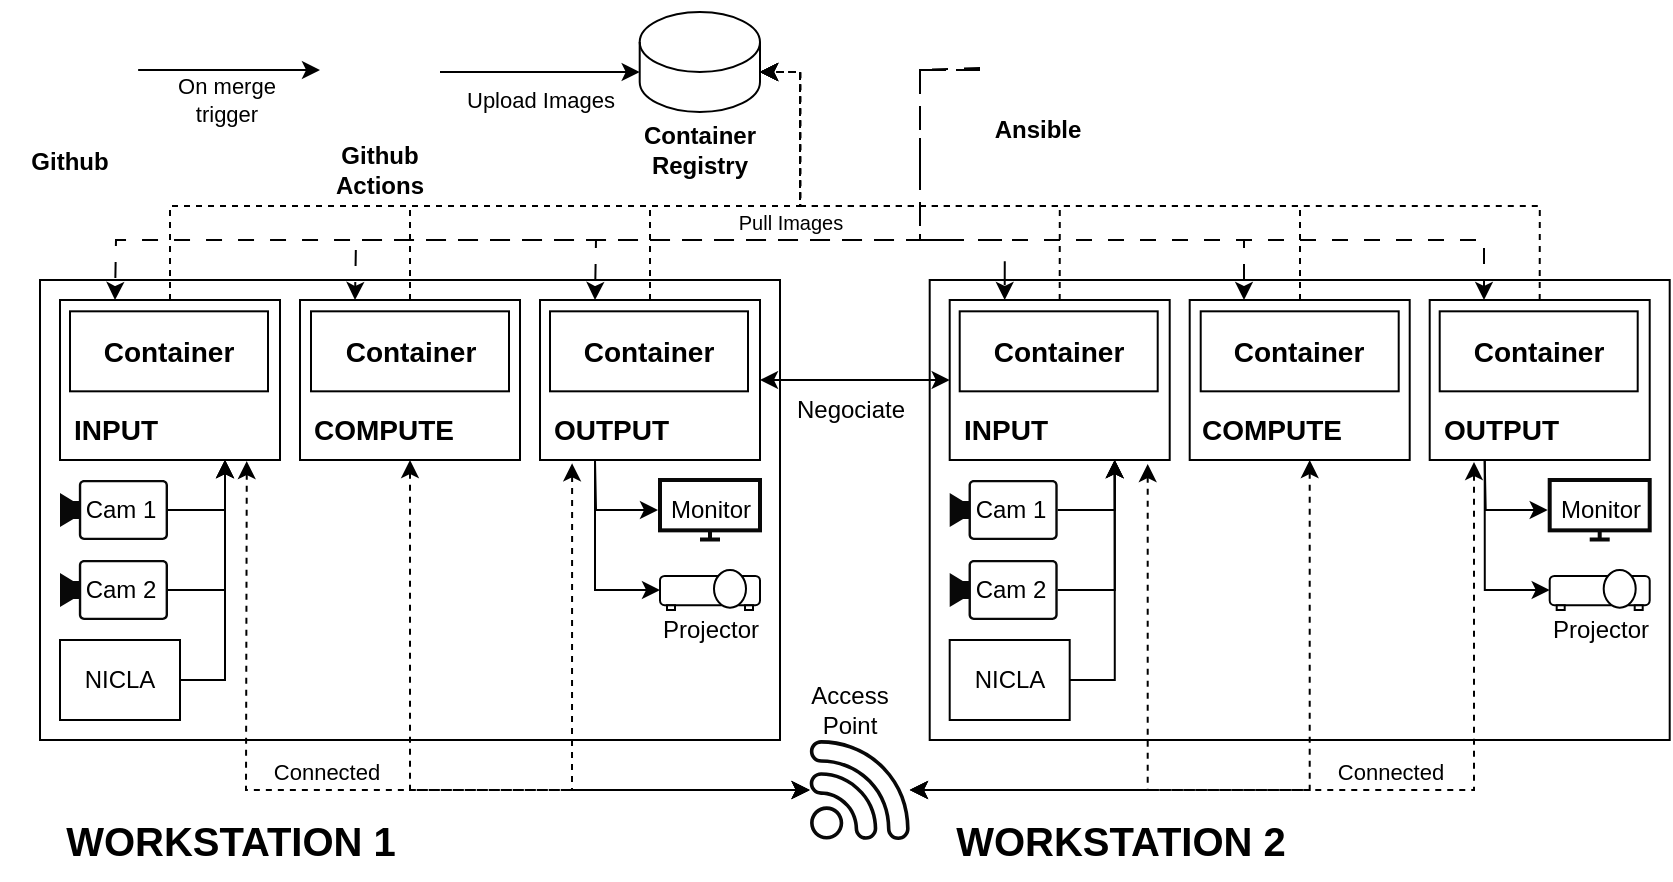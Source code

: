 <mxfile version="24.9.1">
  <diagram name="Page-1" id="fSu1nvBmL-WLOgnBngZi">
    <mxGraphModel dx="1500" dy="1947" grid="1" gridSize="10" guides="1" tooltips="1" connect="1" arrows="1" fold="1" page="1" pageScale="1" pageWidth="850" pageHeight="1100" math="0" shadow="0">
      <root>
        <mxCell id="0" />
        <mxCell id="1" parent="0" />
        <mxCell id="gEsfyHYxPAKIMErTJ0Sl-6" value="" style="rounded=0;whiteSpace=wrap;html=1;align=left;" vertex="1" parent="1">
          <mxGeometry x="120" y="120" width="370" height="230" as="geometry" />
        </mxCell>
        <mxCell id="gEsfyHYxPAKIMErTJ0Sl-7" value="" style="rounded=0;whiteSpace=wrap;html=1;" vertex="1" parent="1">
          <mxGeometry x="130" y="130" width="110" height="80" as="geometry" />
        </mxCell>
        <mxCell id="gEsfyHYxPAKIMErTJ0Sl-8" value="" style="rounded=0;whiteSpace=wrap;html=1;" vertex="1" parent="1">
          <mxGeometry x="250" y="130" width="110" height="80" as="geometry" />
        </mxCell>
        <mxCell id="gEsfyHYxPAKIMErTJ0Sl-188" style="edgeStyle=orthogonalEdgeStyle;rounded=0;orthogonalLoop=1;jettySize=auto;html=1;exitX=0.5;exitY=0;exitDx=0;exitDy=0;entryX=1;entryY=0;entryDx=0;entryDy=30;entryPerimeter=0;dashed=1;" edge="1" parent="1" source="gEsfyHYxPAKIMErTJ0Sl-9" target="gEsfyHYxPAKIMErTJ0Sl-161">
          <mxGeometry relative="1" as="geometry">
            <mxPoint x="520" y="20" as="targetPoint" />
          </mxGeometry>
        </mxCell>
        <mxCell id="gEsfyHYxPAKIMErTJ0Sl-9" value="" style="rounded=0;whiteSpace=wrap;html=1;" vertex="1" parent="1">
          <mxGeometry x="370" y="130" width="110" height="80" as="geometry" />
        </mxCell>
        <mxCell id="gEsfyHYxPAKIMErTJ0Sl-16" value="" style="shape=image;verticalLabelPosition=bottom;labelBackgroundColor=default;verticalAlign=top;aspect=fixed;imageAspect=0;image=https://231webdev.com/wp-content/uploads/2015/05/RaspberryPi-logo.png;" vertex="1" parent="1">
          <mxGeometry x="454" y="182.2" width="20" height="25.59" as="geometry" />
        </mxCell>
        <mxCell id="gEsfyHYxPAKIMErTJ0Sl-17" value="" style="shape=image;verticalLabelPosition=bottom;labelBackgroundColor=default;verticalAlign=top;aspect=fixed;imageAspect=0;image=https://231webdev.com/wp-content/uploads/2015/05/RaspberryPi-logo.png;" vertex="1" parent="1">
          <mxGeometry x="214" y="182.2" width="20" height="25.59" as="geometry" />
        </mxCell>
        <mxCell id="gEsfyHYxPAKIMErTJ0Sl-19" value="" style="shape=image;verticalLabelPosition=bottom;labelBackgroundColor=default;verticalAlign=top;aspect=fixed;imageAspect=0;image=https://www.mouser.com/images/suppliers/logos/google-coral.png;" vertex="1" parent="1">
          <mxGeometry x="332.28" y="189.99" width="22.22" height="10" as="geometry" />
        </mxCell>
        <mxCell id="gEsfyHYxPAKIMErTJ0Sl-25" style="edgeStyle=orthogonalEdgeStyle;rounded=0;orthogonalLoop=1;jettySize=auto;html=1;exitX=1;exitY=0.5;exitDx=0;exitDy=0;exitPerimeter=0;entryX=0.75;entryY=1;entryDx=0;entryDy=0;" edge="1" parent="1" source="gEsfyHYxPAKIMErTJ0Sl-20" target="gEsfyHYxPAKIMErTJ0Sl-7">
          <mxGeometry relative="1" as="geometry" />
        </mxCell>
        <mxCell id="gEsfyHYxPAKIMErTJ0Sl-20" value="" style="points=[[0,0.5,0],[0.19,0.02,0],[0.59,0,0],[0.985,0.02,0],[1,0.5,0],[0.985,0.98,0],[0.59,1,0],[0.19,0.98,0]];verticalLabelPosition=bottom;sketch=0;html=1;verticalAlign=top;aspect=fixed;align=center;pointerEvents=1;shape=mxgraph.cisco19.camera;fillColor=#080808;strokeColor=none;" vertex="1" parent="1">
          <mxGeometry x="130" y="260" width="54" height="30" as="geometry" />
        </mxCell>
        <mxCell id="gEsfyHYxPAKIMErTJ0Sl-26" style="edgeStyle=orthogonalEdgeStyle;rounded=0;orthogonalLoop=1;jettySize=auto;html=1;exitX=1;exitY=0.5;exitDx=0;exitDy=0;exitPerimeter=0;entryX=0.75;entryY=1;entryDx=0;entryDy=0;" edge="1" parent="1" source="gEsfyHYxPAKIMErTJ0Sl-21" target="gEsfyHYxPAKIMErTJ0Sl-7">
          <mxGeometry relative="1" as="geometry" />
        </mxCell>
        <mxCell id="gEsfyHYxPAKIMErTJ0Sl-21" value="" style="points=[[0,0.5,0],[0.19,0.02,0],[0.59,0,0],[0.985,0.02,0],[1,0.5,0],[0.985,0.98,0],[0.59,1,0],[0.19,0.98,0]];verticalLabelPosition=bottom;sketch=0;html=1;verticalAlign=top;aspect=fixed;align=center;pointerEvents=1;shape=mxgraph.cisco19.camera;fillColor=#080808;strokeColor=none;" vertex="1" parent="1">
          <mxGeometry x="130" y="220" width="54" height="30" as="geometry" />
        </mxCell>
        <mxCell id="gEsfyHYxPAKIMErTJ0Sl-23" style="edgeStyle=orthogonalEdgeStyle;rounded=0;orthogonalLoop=1;jettySize=auto;html=1;exitX=1;exitY=0.5;exitDx=0;exitDy=0;entryX=0.75;entryY=1;entryDx=0;entryDy=0;" edge="1" parent="1" source="gEsfyHYxPAKIMErTJ0Sl-22" target="gEsfyHYxPAKIMErTJ0Sl-7">
          <mxGeometry relative="1" as="geometry" />
        </mxCell>
        <mxCell id="gEsfyHYxPAKIMErTJ0Sl-22" value="NICLA" style="rounded=0;whiteSpace=wrap;html=1;" vertex="1" parent="1">
          <mxGeometry x="130" y="300" width="60" height="40" as="geometry" />
        </mxCell>
        <mxCell id="gEsfyHYxPAKIMErTJ0Sl-28" value="" style="html=1;verticalLabelPosition=bottom;align=center;labelBackgroundColor=#ffffff;verticalAlign=top;strokeWidth=2;strokeColor=#080808;shadow=0;dashed=0;shape=mxgraph.ios7.icons.monitor;fillColor=default;" vertex="1" parent="1">
          <mxGeometry x="430" y="220" width="50" height="29.75" as="geometry" />
        </mxCell>
        <mxCell id="gEsfyHYxPAKIMErTJ0Sl-29" value="" style="fontColor=#0066CC;verticalAlign=top;verticalLabelPosition=bottom;labelPosition=center;align=center;html=1;outlineConnect=0;fillColor=default;strokeColor=default;gradientColor=none;gradientDirection=north;strokeWidth=10;shape=mxgraph.networks.video_projector;perimeterSpacing=0;" vertex="1" parent="1">
          <mxGeometry x="430" y="265" width="50" height="20" as="geometry" />
        </mxCell>
        <mxCell id="gEsfyHYxPAKIMErTJ0Sl-34" value="&lt;b&gt;&lt;font style=&quot;font-size: 20px;&quot;&gt;WORKSTATION 1&lt;/font&gt;&lt;/b&gt;" style="text;html=1;align=center;verticalAlign=middle;resizable=0;points=[];autosize=1;strokeColor=none;fillColor=none;" vertex="1" parent="1">
          <mxGeometry x="120" y="380" width="190" height="40" as="geometry" />
        </mxCell>
        <mxCell id="gEsfyHYxPAKIMErTJ0Sl-35" value="Cam 1" style="text;html=1;align=center;verticalAlign=middle;resizable=0;points=[];autosize=1;strokeColor=none;fillColor=none;" vertex="1" parent="1">
          <mxGeometry x="130" y="219.75" width="60" height="30" as="geometry" />
        </mxCell>
        <mxCell id="gEsfyHYxPAKIMErTJ0Sl-36" value="Cam 2" style="text;html=1;align=center;verticalAlign=middle;resizable=0;points=[];autosize=1;strokeColor=none;fillColor=none;" vertex="1" parent="1">
          <mxGeometry x="130" y="260" width="60" height="30" as="geometry" />
        </mxCell>
        <mxCell id="gEsfyHYxPAKIMErTJ0Sl-37" value="Monitor" style="text;html=1;align=center;verticalAlign=middle;resizable=0;points=[];autosize=1;strokeColor=none;fillColor=none;" vertex="1" parent="1">
          <mxGeometry x="425" y="219.75" width="60" height="30" as="geometry" />
        </mxCell>
        <mxCell id="gEsfyHYxPAKIMErTJ0Sl-38" value="Projector" style="text;html=1;align=center;verticalAlign=middle;resizable=0;points=[];autosize=1;strokeColor=none;fillColor=none;" vertex="1" parent="1">
          <mxGeometry x="420" y="280" width="70" height="30" as="geometry" />
        </mxCell>
        <mxCell id="gEsfyHYxPAKIMErTJ0Sl-63" value="Negociate" style="text;html=1;align=center;verticalAlign=middle;resizable=0;points=[];autosize=1;strokeColor=none;fillColor=none;" vertex="1" parent="1">
          <mxGeometry x="485" y="169.99" width="80" height="30" as="geometry" />
        </mxCell>
        <mxCell id="gEsfyHYxPAKIMErTJ0Sl-64" style="edgeStyle=orthogonalEdgeStyle;rounded=0;orthogonalLoop=1;jettySize=auto;html=1;exitX=0.25;exitY=1;exitDx=0;exitDy=0;entryX=0;entryY=0.5;entryDx=0;entryDy=0;entryPerimeter=0;" edge="1" parent="1" source="gEsfyHYxPAKIMErTJ0Sl-9" target="gEsfyHYxPAKIMErTJ0Sl-29">
          <mxGeometry relative="1" as="geometry" />
        </mxCell>
        <mxCell id="gEsfyHYxPAKIMErTJ0Sl-72" value="" style="endArrow=classic;html=1;rounded=0;exitX=0.25;exitY=1;exitDx=0;exitDy=0;" edge="1" parent="1" source="gEsfyHYxPAKIMErTJ0Sl-9">
          <mxGeometry width="50" height="50" relative="1" as="geometry">
            <mxPoint x="290" y="450" as="sourcePoint" />
            <mxPoint x="429" y="235" as="targetPoint" />
            <Array as="points">
              <mxPoint x="398" y="235" />
            </Array>
          </mxGeometry>
        </mxCell>
        <mxCell id="gEsfyHYxPAKIMErTJ0Sl-101" value="" style="sketch=0;pointerEvents=1;shadow=0;dashed=0;html=1;strokeColor=none;fillColor=#080808;aspect=fixed;labelPosition=center;verticalLabelPosition=bottom;verticalAlign=top;align=center;outlineConnect=0;shape=mxgraph.vvd.wi_fi;" vertex="1" parent="1">
          <mxGeometry x="504.85" y="350" width="50" height="50" as="geometry" />
        </mxCell>
        <mxCell id="gEsfyHYxPAKIMErTJ0Sl-102" value="" style="endArrow=classic;dashed=1;html=1;strokeWidth=1;rounded=0;endFill=1;startArrow=classic;startFill=1;exitX=0.849;exitY=1.007;exitDx=0;exitDy=0;exitPerimeter=0;" edge="1" parent="1" source="gEsfyHYxPAKIMErTJ0Sl-7" target="gEsfyHYxPAKIMErTJ0Sl-101">
          <mxGeometry width="50" height="50" relative="1" as="geometry">
            <mxPoint x="320" y="520" as="sourcePoint" />
            <mxPoint x="450" y="490" as="targetPoint" />
            <Array as="points">
              <mxPoint x="223" y="375" />
            </Array>
          </mxGeometry>
        </mxCell>
        <mxCell id="gEsfyHYxPAKIMErTJ0Sl-118" value="Connected" style="edgeLabel;html=1;align=center;verticalAlign=middle;resizable=0;points=[];" vertex="1" connectable="0" parent="gEsfyHYxPAKIMErTJ0Sl-102">
          <mxGeometry x="0.102" y="2" relative="1" as="geometry">
            <mxPoint x="-42" y="-7" as="offset" />
          </mxGeometry>
        </mxCell>
        <mxCell id="gEsfyHYxPAKIMErTJ0Sl-103" value="" style="endArrow=classic;dashed=1;html=1;strokeWidth=1;rounded=0;endFill=1;startArrow=classic;startFill=1;exitX=0.5;exitY=1;exitDx=0;exitDy=0;" edge="1" parent="1" source="gEsfyHYxPAKIMErTJ0Sl-8" target="gEsfyHYxPAKIMErTJ0Sl-101">
          <mxGeometry width="50" height="50" relative="1" as="geometry">
            <mxPoint x="233" y="221" as="sourcePoint" />
            <mxPoint x="450" y="450" as="targetPoint" />
            <Array as="points">
              <mxPoint x="305" y="375" />
            </Array>
          </mxGeometry>
        </mxCell>
        <mxCell id="gEsfyHYxPAKIMErTJ0Sl-104" value="" style="endArrow=classic;dashed=1;html=1;strokeWidth=1;rounded=0;endFill=1;startArrow=classic;startFill=1;exitX=0.146;exitY=1.021;exitDx=0;exitDy=0;exitPerimeter=0;" edge="1" parent="1" source="gEsfyHYxPAKIMErTJ0Sl-9" target="gEsfyHYxPAKIMErTJ0Sl-101">
          <mxGeometry width="50" height="50" relative="1" as="geometry">
            <mxPoint x="305" y="235" as="sourcePoint" />
            <mxPoint x="500" y="450" as="targetPoint" />
            <Array as="points">
              <mxPoint x="386" y="375" />
            </Array>
          </mxGeometry>
        </mxCell>
        <mxCell id="gEsfyHYxPAKIMErTJ0Sl-114" value="Access Point" style="text;html=1;align=center;verticalAlign=middle;whiteSpace=wrap;rounded=0;" vertex="1" parent="1">
          <mxGeometry x="494.85" y="320" width="60" height="30" as="geometry" />
        </mxCell>
        <mxCell id="gEsfyHYxPAKIMErTJ0Sl-115" value="&lt;b&gt;&lt;font style=&quot;font-size: 14px;&quot;&gt;INPUT&lt;/font&gt;&lt;/b&gt;" style="text;html=1;align=left;verticalAlign=middle;whiteSpace=wrap;rounded=0;" vertex="1" parent="1">
          <mxGeometry x="135" y="179.99" width="70" height="30" as="geometry" />
        </mxCell>
        <mxCell id="gEsfyHYxPAKIMErTJ0Sl-116" value="&lt;b&gt;&lt;font style=&quot;font-size: 14px;&quot;&gt;COMPUTE&lt;/font&gt;&lt;/b&gt;" style="text;html=1;align=left;verticalAlign=middle;whiteSpace=wrap;rounded=0;" vertex="1" parent="1">
          <mxGeometry x="254.5" y="180" width="75.5" height="30" as="geometry" />
        </mxCell>
        <mxCell id="gEsfyHYxPAKIMErTJ0Sl-117" value="&lt;b&gt;&lt;font style=&quot;font-size: 14px;&quot;&gt;OUTPUT&lt;/font&gt;&lt;/b&gt;" style="text;html=1;align=left;verticalAlign=middle;whiteSpace=wrap;rounded=0;" vertex="1" parent="1">
          <mxGeometry x="375" y="179.99" width="80" height="30" as="geometry" />
        </mxCell>
        <mxCell id="gEsfyHYxPAKIMErTJ0Sl-120" value="&lt;b&gt;&lt;font style=&quot;font-size: 14px;&quot;&gt;Container&lt;/font&gt;&lt;/b&gt;" style="rounded=0;whiteSpace=wrap;html=1;" vertex="1" parent="1">
          <mxGeometry x="135" y="135.66" width="99" height="40" as="geometry" />
        </mxCell>
        <mxCell id="gEsfyHYxPAKIMErTJ0Sl-122" value="&lt;b&gt;&lt;font style=&quot;font-size: 14px;&quot;&gt;Container&lt;/font&gt;&lt;/b&gt;" style="rounded=0;whiteSpace=wrap;html=1;" vertex="1" parent="1">
          <mxGeometry x="255.5" y="135.66" width="99" height="40" as="geometry" />
        </mxCell>
        <mxCell id="gEsfyHYxPAKIMErTJ0Sl-123" value="&lt;b&gt;&lt;font style=&quot;font-size: 14px;&quot;&gt;Container&lt;/font&gt;&lt;/b&gt;" style="rounded=0;whiteSpace=wrap;html=1;" vertex="1" parent="1">
          <mxGeometry x="375" y="135.66" width="99" height="40" as="geometry" />
        </mxCell>
        <mxCell id="gEsfyHYxPAKIMErTJ0Sl-124" value="" style="rounded=0;whiteSpace=wrap;html=1;align=left;" vertex="1" parent="1">
          <mxGeometry x="564.85" y="120" width="370" height="230" as="geometry" />
        </mxCell>
        <mxCell id="gEsfyHYxPAKIMErTJ0Sl-125" value="" style="rounded=0;whiteSpace=wrap;html=1;" vertex="1" parent="1">
          <mxGeometry x="574.85" y="130" width="110" height="80" as="geometry" />
        </mxCell>
        <mxCell id="gEsfyHYxPAKIMErTJ0Sl-126" value="" style="rounded=0;whiteSpace=wrap;html=1;" vertex="1" parent="1">
          <mxGeometry x="694.85" y="130" width="110" height="80" as="geometry" />
        </mxCell>
        <mxCell id="gEsfyHYxPAKIMErTJ0Sl-127" value="" style="rounded=0;whiteSpace=wrap;html=1;" vertex="1" parent="1">
          <mxGeometry x="814.85" y="130" width="110" height="80" as="geometry" />
        </mxCell>
        <mxCell id="gEsfyHYxPAKIMErTJ0Sl-128" value="" style="shape=image;verticalLabelPosition=bottom;labelBackgroundColor=default;verticalAlign=top;aspect=fixed;imageAspect=0;image=https://231webdev.com/wp-content/uploads/2015/05/RaspberryPi-logo.png;" vertex="1" parent="1">
          <mxGeometry x="898.85" y="182.2" width="20" height="25.59" as="geometry" />
        </mxCell>
        <mxCell id="gEsfyHYxPAKIMErTJ0Sl-129" value="" style="shape=image;verticalLabelPosition=bottom;labelBackgroundColor=default;verticalAlign=top;aspect=fixed;imageAspect=0;image=https://231webdev.com/wp-content/uploads/2015/05/RaspberryPi-logo.png;" vertex="1" parent="1">
          <mxGeometry x="658.85" y="182.2" width="20" height="25.59" as="geometry" />
        </mxCell>
        <mxCell id="gEsfyHYxPAKIMErTJ0Sl-130" value="" style="shape=image;verticalLabelPosition=bottom;labelBackgroundColor=default;verticalAlign=top;aspect=fixed;imageAspect=0;image=https://www.mouser.com/images/suppliers/logos/google-coral.png;" vertex="1" parent="1">
          <mxGeometry x="777.13" y="189.99" width="22.22" height="10" as="geometry" />
        </mxCell>
        <mxCell id="gEsfyHYxPAKIMErTJ0Sl-131" style="edgeStyle=orthogonalEdgeStyle;rounded=0;orthogonalLoop=1;jettySize=auto;html=1;exitX=1;exitY=0.5;exitDx=0;exitDy=0;exitPerimeter=0;entryX=0.75;entryY=1;entryDx=0;entryDy=0;" edge="1" parent="1" source="gEsfyHYxPAKIMErTJ0Sl-132" target="gEsfyHYxPAKIMErTJ0Sl-125">
          <mxGeometry relative="1" as="geometry" />
        </mxCell>
        <mxCell id="gEsfyHYxPAKIMErTJ0Sl-132" value="" style="points=[[0,0.5,0],[0.19,0.02,0],[0.59,0,0],[0.985,0.02,0],[1,0.5,0],[0.985,0.98,0],[0.59,1,0],[0.19,0.98,0]];verticalLabelPosition=bottom;sketch=0;html=1;verticalAlign=top;aspect=fixed;align=center;pointerEvents=1;shape=mxgraph.cisco19.camera;fillColor=#080808;strokeColor=none;" vertex="1" parent="1">
          <mxGeometry x="574.85" y="260" width="54" height="30" as="geometry" />
        </mxCell>
        <mxCell id="gEsfyHYxPAKIMErTJ0Sl-133" style="edgeStyle=orthogonalEdgeStyle;rounded=0;orthogonalLoop=1;jettySize=auto;html=1;exitX=1;exitY=0.5;exitDx=0;exitDy=0;exitPerimeter=0;entryX=0.75;entryY=1;entryDx=0;entryDy=0;" edge="1" parent="1" source="gEsfyHYxPAKIMErTJ0Sl-134" target="gEsfyHYxPAKIMErTJ0Sl-125">
          <mxGeometry relative="1" as="geometry" />
        </mxCell>
        <mxCell id="gEsfyHYxPAKIMErTJ0Sl-134" value="" style="points=[[0,0.5,0],[0.19,0.02,0],[0.59,0,0],[0.985,0.02,0],[1,0.5,0],[0.985,0.98,0],[0.59,1,0],[0.19,0.98,0]];verticalLabelPosition=bottom;sketch=0;html=1;verticalAlign=top;aspect=fixed;align=center;pointerEvents=1;shape=mxgraph.cisco19.camera;fillColor=#080808;strokeColor=none;" vertex="1" parent="1">
          <mxGeometry x="574.85" y="220" width="54" height="30" as="geometry" />
        </mxCell>
        <mxCell id="gEsfyHYxPAKIMErTJ0Sl-135" style="edgeStyle=orthogonalEdgeStyle;rounded=0;orthogonalLoop=1;jettySize=auto;html=1;exitX=1;exitY=0.5;exitDx=0;exitDy=0;entryX=0.75;entryY=1;entryDx=0;entryDy=0;" edge="1" parent="1" source="gEsfyHYxPAKIMErTJ0Sl-136" target="gEsfyHYxPAKIMErTJ0Sl-125">
          <mxGeometry relative="1" as="geometry" />
        </mxCell>
        <mxCell id="gEsfyHYxPAKIMErTJ0Sl-136" value="NICLA" style="rounded=0;whiteSpace=wrap;html=1;" vertex="1" parent="1">
          <mxGeometry x="574.85" y="300" width="60" height="40" as="geometry" />
        </mxCell>
        <mxCell id="gEsfyHYxPAKIMErTJ0Sl-137" value="" style="html=1;verticalLabelPosition=bottom;align=center;labelBackgroundColor=#ffffff;verticalAlign=top;strokeWidth=2;strokeColor=#080808;shadow=0;dashed=0;shape=mxgraph.ios7.icons.monitor;fillColor=default;" vertex="1" parent="1">
          <mxGeometry x="874.85" y="220" width="50" height="29.75" as="geometry" />
        </mxCell>
        <mxCell id="gEsfyHYxPAKIMErTJ0Sl-138" value="" style="fontColor=#0066CC;verticalAlign=top;verticalLabelPosition=bottom;labelPosition=center;align=center;html=1;outlineConnect=0;fillColor=default;strokeColor=default;gradientColor=none;gradientDirection=north;strokeWidth=10;shape=mxgraph.networks.video_projector;perimeterSpacing=0;" vertex="1" parent="1">
          <mxGeometry x="874.85" y="265" width="50" height="20" as="geometry" />
        </mxCell>
        <mxCell id="gEsfyHYxPAKIMErTJ0Sl-139" value="&lt;b&gt;&lt;font style=&quot;font-size: 20px;&quot;&gt;WORKSTATION 2&lt;/font&gt;&lt;/b&gt;" style="text;html=1;align=center;verticalAlign=middle;resizable=0;points=[];autosize=1;strokeColor=none;fillColor=none;" vertex="1" parent="1">
          <mxGeometry x="564.85" y="380" width="190" height="40" as="geometry" />
        </mxCell>
        <mxCell id="gEsfyHYxPAKIMErTJ0Sl-140" value="Cam 1" style="text;html=1;align=center;verticalAlign=middle;resizable=0;points=[];autosize=1;strokeColor=none;fillColor=none;" vertex="1" parent="1">
          <mxGeometry x="574.85" y="219.75" width="60" height="30" as="geometry" />
        </mxCell>
        <mxCell id="gEsfyHYxPAKIMErTJ0Sl-141" value="Cam 2" style="text;html=1;align=center;verticalAlign=middle;resizable=0;points=[];autosize=1;strokeColor=none;fillColor=none;" vertex="1" parent="1">
          <mxGeometry x="574.85" y="260" width="60" height="30" as="geometry" />
        </mxCell>
        <mxCell id="gEsfyHYxPAKIMErTJ0Sl-142" value="Monitor" style="text;html=1;align=center;verticalAlign=middle;resizable=0;points=[];autosize=1;strokeColor=none;fillColor=none;" vertex="1" parent="1">
          <mxGeometry x="869.85" y="219.75" width="60" height="30" as="geometry" />
        </mxCell>
        <mxCell id="gEsfyHYxPAKIMErTJ0Sl-143" value="Projector" style="text;html=1;align=center;verticalAlign=middle;resizable=0;points=[];autosize=1;strokeColor=none;fillColor=none;" vertex="1" parent="1">
          <mxGeometry x="864.85" y="280" width="70" height="30" as="geometry" />
        </mxCell>
        <mxCell id="gEsfyHYxPAKIMErTJ0Sl-144" style="edgeStyle=orthogonalEdgeStyle;rounded=0;orthogonalLoop=1;jettySize=auto;html=1;exitX=0.25;exitY=1;exitDx=0;exitDy=0;entryX=0;entryY=0.5;entryDx=0;entryDy=0;entryPerimeter=0;" edge="1" parent="1" source="gEsfyHYxPAKIMErTJ0Sl-127" target="gEsfyHYxPAKIMErTJ0Sl-138">
          <mxGeometry relative="1" as="geometry" />
        </mxCell>
        <mxCell id="gEsfyHYxPAKIMErTJ0Sl-145" value="" style="endArrow=classic;html=1;rounded=0;exitX=0.25;exitY=1;exitDx=0;exitDy=0;" edge="1" parent="1" source="gEsfyHYxPAKIMErTJ0Sl-127">
          <mxGeometry width="50" height="50" relative="1" as="geometry">
            <mxPoint x="734.85" y="450" as="sourcePoint" />
            <mxPoint x="873.85" y="235" as="targetPoint" />
            <Array as="points">
              <mxPoint x="842.85" y="235" />
            </Array>
          </mxGeometry>
        </mxCell>
        <mxCell id="gEsfyHYxPAKIMErTJ0Sl-150" value="&lt;b&gt;&lt;font style=&quot;font-size: 14px;&quot;&gt;INPUT&lt;/font&gt;&lt;/b&gt;" style="text;html=1;align=left;verticalAlign=middle;whiteSpace=wrap;rounded=0;" vertex="1" parent="1">
          <mxGeometry x="579.85" y="179.99" width="70" height="30" as="geometry" />
        </mxCell>
        <mxCell id="gEsfyHYxPAKIMErTJ0Sl-151" value="&lt;b&gt;&lt;font style=&quot;font-size: 14px;&quot;&gt;COMPUTE&lt;/font&gt;&lt;/b&gt;" style="text;html=1;align=left;verticalAlign=middle;whiteSpace=wrap;rounded=0;" vertex="1" parent="1">
          <mxGeometry x="699.35" y="180" width="75.5" height="30" as="geometry" />
        </mxCell>
        <mxCell id="gEsfyHYxPAKIMErTJ0Sl-152" value="&lt;b&gt;&lt;font style=&quot;font-size: 14px;&quot;&gt;OUTPUT&lt;/font&gt;&lt;/b&gt;" style="text;html=1;align=left;verticalAlign=middle;whiteSpace=wrap;rounded=0;" vertex="1" parent="1">
          <mxGeometry x="819.85" y="179.99" width="80" height="30" as="geometry" />
        </mxCell>
        <mxCell id="gEsfyHYxPAKIMErTJ0Sl-153" value="&lt;b&gt;&lt;font style=&quot;font-size: 14px;&quot;&gt;Container&lt;/font&gt;&lt;/b&gt;" style="rounded=0;whiteSpace=wrap;html=1;" vertex="1" parent="1">
          <mxGeometry x="579.85" y="135.66" width="99" height="40" as="geometry" />
        </mxCell>
        <mxCell id="gEsfyHYxPAKIMErTJ0Sl-154" value="&lt;b&gt;&lt;font style=&quot;font-size: 14px;&quot;&gt;Container&lt;/font&gt;&lt;/b&gt;" style="rounded=0;whiteSpace=wrap;html=1;" vertex="1" parent="1">
          <mxGeometry x="700.35" y="135.66" width="99" height="40" as="geometry" />
        </mxCell>
        <mxCell id="gEsfyHYxPAKIMErTJ0Sl-155" value="&lt;b&gt;&lt;font style=&quot;font-size: 14px;&quot;&gt;Container&lt;/font&gt;&lt;/b&gt;" style="rounded=0;whiteSpace=wrap;html=1;" vertex="1" parent="1">
          <mxGeometry x="819.85" y="135.66" width="99" height="40" as="geometry" />
        </mxCell>
        <mxCell id="gEsfyHYxPAKIMErTJ0Sl-156" value="" style="endArrow=classic;startArrow=classic;html=1;rounded=0;exitX=1;exitY=0.5;exitDx=0;exitDy=0;entryX=0;entryY=0.5;entryDx=0;entryDy=0;" edge="1" parent="1" source="gEsfyHYxPAKIMErTJ0Sl-9" target="gEsfyHYxPAKIMErTJ0Sl-125">
          <mxGeometry width="50" height="50" relative="1" as="geometry">
            <mxPoint x="470" y="100" as="sourcePoint" />
            <mxPoint x="520" y="50" as="targetPoint" />
          </mxGeometry>
        </mxCell>
        <mxCell id="gEsfyHYxPAKIMErTJ0Sl-157" value="" style="endArrow=classic;dashed=1;html=1;strokeWidth=1;rounded=0;endFill=1;startArrow=classic;startFill=1;exitX=0.146;exitY=1.021;exitDx=0;exitDy=0;exitPerimeter=0;" edge="1" parent="1">
          <mxGeometry width="50" height="50" relative="1" as="geometry">
            <mxPoint x="673.85" y="212" as="sourcePoint" />
            <mxPoint x="554.85" y="375" as="targetPoint" />
            <Array as="points">
              <mxPoint x="673.85" y="375" />
            </Array>
          </mxGeometry>
        </mxCell>
        <mxCell id="gEsfyHYxPAKIMErTJ0Sl-158" value="" style="endArrow=classic;dashed=1;html=1;strokeWidth=1;rounded=0;endFill=1;startArrow=classic;startFill=1;exitX=0.5;exitY=1;exitDx=0;exitDy=0;" edge="1" parent="1">
          <mxGeometry width="50" height="50" relative="1" as="geometry">
            <mxPoint x="754.85" y="210" as="sourcePoint" />
            <mxPoint x="554.85" y="375" as="targetPoint" />
            <Array as="points">
              <mxPoint x="754.85" y="375" />
            </Array>
          </mxGeometry>
        </mxCell>
        <mxCell id="gEsfyHYxPAKIMErTJ0Sl-159" value="" style="endArrow=classic;dashed=1;html=1;strokeWidth=1;rounded=0;endFill=1;startArrow=classic;startFill=1;exitX=0.849;exitY=1.007;exitDx=0;exitDy=0;exitPerimeter=0;" edge="1" parent="1">
          <mxGeometry width="50" height="50" relative="1" as="geometry">
            <mxPoint x="837" y="211" as="sourcePoint" />
            <mxPoint x="555" y="375" as="targetPoint" />
            <Array as="points">
              <mxPoint x="837" y="375" />
            </Array>
          </mxGeometry>
        </mxCell>
        <mxCell id="gEsfyHYxPAKIMErTJ0Sl-160" value="Connected" style="edgeLabel;html=1;align=center;verticalAlign=middle;resizable=0;points=[];" vertex="1" connectable="0" parent="gEsfyHYxPAKIMErTJ0Sl-159">
          <mxGeometry x="0.102" y="2" relative="1" as="geometry">
            <mxPoint x="39" y="-11" as="offset" />
          </mxGeometry>
        </mxCell>
        <mxCell id="gEsfyHYxPAKIMErTJ0Sl-161" value="" style="shape=cylinder3;whiteSpace=wrap;html=1;boundedLbl=1;backgroundOutline=1;size=15;" vertex="1" parent="1">
          <mxGeometry x="419.85" y="-14" width="60.15" height="50" as="geometry" />
        </mxCell>
        <mxCell id="gEsfyHYxPAKIMErTJ0Sl-164" value="" style="shape=image;verticalLabelPosition=bottom;labelBackgroundColor=default;verticalAlign=top;aspect=fixed;imageAspect=0;image=https://vectorseek.com/wp-content/uploads/2023/09/GitHub-Actions-Logo-Vector.svg-.png;imageBorder=none;" vertex="1" parent="1">
          <mxGeometry x="260" y="-14" width="60" height="60" as="geometry" />
        </mxCell>
        <mxCell id="gEsfyHYxPAKIMErTJ0Sl-193" style="edgeStyle=orthogonalEdgeStyle;rounded=0;orthogonalLoop=1;jettySize=auto;html=1;entryX=0.25;entryY=0;entryDx=0;entryDy=0;dashed=1;dashPattern=12 12;" edge="1" parent="1" target="gEsfyHYxPAKIMErTJ0Sl-125">
          <mxGeometry relative="1" as="geometry">
            <mxPoint x="590" y="15" as="sourcePoint" />
            <Array as="points">
              <mxPoint x="560" y="15" />
              <mxPoint x="560" y="100" />
              <mxPoint x="602" y="100" />
            </Array>
          </mxGeometry>
        </mxCell>
        <mxCell id="gEsfyHYxPAKIMErTJ0Sl-172" value="" style="shape=image;verticalLabelPosition=bottom;labelBackgroundColor=default;verticalAlign=top;aspect=fixed;imageAspect=0;image=https://software-devops.com/wp-content/uploads/2021/04/ansible-logo-830x237.png;clipPath=inset(0% 53% 0% 18.67%);" vertex="1" parent="1">
          <mxGeometry x="579.85" y="-19" width="69.17" height="70" as="geometry" />
        </mxCell>
        <mxCell id="gEsfyHYxPAKIMErTJ0Sl-180" style="edgeStyle=orthogonalEdgeStyle;rounded=0;orthogonalLoop=1;jettySize=auto;html=1;exitX=1;exitY=0.5;exitDx=0;exitDy=0;" edge="1" parent="1" source="gEsfyHYxPAKIMErTJ0Sl-174">
          <mxGeometry relative="1" as="geometry">
            <mxPoint x="260" y="15" as="targetPoint" />
          </mxGeometry>
        </mxCell>
        <mxCell id="gEsfyHYxPAKIMErTJ0Sl-181" value="On merge&lt;div&gt;trigger&lt;/div&gt;" style="edgeLabel;html=1;align=center;verticalAlign=middle;resizable=0;points=[];" vertex="1" connectable="0" parent="gEsfyHYxPAKIMErTJ0Sl-180">
          <mxGeometry x="-0.122" relative="1" as="geometry">
            <mxPoint x="4" y="15" as="offset" />
          </mxGeometry>
        </mxCell>
        <mxCell id="gEsfyHYxPAKIMErTJ0Sl-174" value="" style="shape=image;verticalLabelPosition=bottom;labelBackgroundColor=default;verticalAlign=top;aspect=fixed;imageAspect=0;image=https://pngimg.com/uploads/github/github_PNG80.png;shadow=0;imageBorder=none;imageBackground=none;" vertex="1" parent="1">
          <mxGeometry x="100" y="-20" width="69.07" height="70" as="geometry" />
        </mxCell>
        <mxCell id="gEsfyHYxPAKIMErTJ0Sl-176" value="&lt;b&gt;Github&lt;/b&gt;" style="text;html=1;align=center;verticalAlign=middle;whiteSpace=wrap;rounded=0;" vertex="1" parent="1">
          <mxGeometry x="100" y="46" width="70" height="30" as="geometry" />
        </mxCell>
        <mxCell id="gEsfyHYxPAKIMErTJ0Sl-177" value="&lt;b&gt;Ansible&lt;/b&gt;" style="text;html=1;align=center;verticalAlign=middle;whiteSpace=wrap;rounded=0;" vertex="1" parent="1">
          <mxGeometry x="589" y="30" width="60" height="30" as="geometry" />
        </mxCell>
        <mxCell id="gEsfyHYxPAKIMErTJ0Sl-178" value="&lt;b&gt;Container&lt;/b&gt;&lt;div&gt;&lt;b&gt;Registry&lt;/b&gt;&lt;/div&gt;" style="text;html=1;align=center;verticalAlign=middle;whiteSpace=wrap;rounded=0;" vertex="1" parent="1">
          <mxGeometry x="420" y="40" width="60" height="30" as="geometry" />
        </mxCell>
        <mxCell id="gEsfyHYxPAKIMErTJ0Sl-179" value="&lt;b&gt;Github&lt;/b&gt;&lt;div&gt;&lt;b&gt;Actions&lt;/b&gt;&lt;/div&gt;" style="text;html=1;align=center;verticalAlign=middle;whiteSpace=wrap;rounded=0;" vertex="1" parent="1">
          <mxGeometry x="260" y="50" width="60" height="30" as="geometry" />
        </mxCell>
        <mxCell id="gEsfyHYxPAKIMErTJ0Sl-182" style="edgeStyle=orthogonalEdgeStyle;rounded=0;orthogonalLoop=1;jettySize=auto;html=1;exitX=1;exitY=0.5;exitDx=0;exitDy=0;entryX=0;entryY=0;entryDx=0;entryDy=30;entryPerimeter=0;" edge="1" parent="1" source="gEsfyHYxPAKIMErTJ0Sl-164" target="gEsfyHYxPAKIMErTJ0Sl-161">
          <mxGeometry relative="1" as="geometry" />
        </mxCell>
        <mxCell id="gEsfyHYxPAKIMErTJ0Sl-183" value="Upload Images" style="edgeLabel;html=1;align=center;verticalAlign=middle;resizable=0;points=[];" vertex="1" connectable="0" parent="gEsfyHYxPAKIMErTJ0Sl-182">
          <mxGeometry x="0.101" y="1" relative="1" as="geometry">
            <mxPoint x="-5" y="15" as="offset" />
          </mxGeometry>
        </mxCell>
        <mxCell id="gEsfyHYxPAKIMErTJ0Sl-184" style="edgeStyle=orthogonalEdgeStyle;rounded=0;orthogonalLoop=1;jettySize=auto;html=1;exitX=0.5;exitY=0;exitDx=0;exitDy=0;entryX=1;entryY=0;entryDx=0;entryDy=30;entryPerimeter=0;dashed=1;" edge="1" parent="1" source="gEsfyHYxPAKIMErTJ0Sl-7" target="gEsfyHYxPAKIMErTJ0Sl-161">
          <mxGeometry relative="1" as="geometry" />
        </mxCell>
        <mxCell id="gEsfyHYxPAKIMErTJ0Sl-187" style="edgeStyle=orthogonalEdgeStyle;rounded=0;orthogonalLoop=1;jettySize=auto;html=1;exitX=0.5;exitY=0;exitDx=0;exitDy=0;entryX=1;entryY=0;entryDx=0;entryDy=30;entryPerimeter=0;dashed=1;" edge="1" parent="1" source="gEsfyHYxPAKIMErTJ0Sl-8" target="gEsfyHYxPAKIMErTJ0Sl-161">
          <mxGeometry relative="1" as="geometry" />
        </mxCell>
        <mxCell id="gEsfyHYxPAKIMErTJ0Sl-189" style="edgeStyle=orthogonalEdgeStyle;rounded=0;orthogonalLoop=1;jettySize=auto;html=1;exitX=0.5;exitY=0;exitDx=0;exitDy=0;entryX=1;entryY=0;entryDx=0;entryDy=30;entryPerimeter=0;dashed=1;" edge="1" parent="1" source="gEsfyHYxPAKIMErTJ0Sl-125" target="gEsfyHYxPAKIMErTJ0Sl-161">
          <mxGeometry relative="1" as="geometry">
            <Array as="points">
              <mxPoint x="630" y="83" />
              <mxPoint x="500" y="83" />
              <mxPoint x="500" y="16" />
            </Array>
          </mxGeometry>
        </mxCell>
        <mxCell id="gEsfyHYxPAKIMErTJ0Sl-190" style="edgeStyle=orthogonalEdgeStyle;rounded=0;orthogonalLoop=1;jettySize=auto;html=1;entryX=1;entryY=0;entryDx=0;entryDy=30;entryPerimeter=0;dashed=1;" edge="1" parent="1" target="gEsfyHYxPAKIMErTJ0Sl-161">
          <mxGeometry relative="1" as="geometry">
            <mxPoint x="750" y="130" as="sourcePoint" />
            <Array as="points">
              <mxPoint x="750" y="83" />
              <mxPoint x="500" y="83" />
              <mxPoint x="500" y="16" />
            </Array>
          </mxGeometry>
        </mxCell>
        <mxCell id="gEsfyHYxPAKIMErTJ0Sl-191" style="edgeStyle=orthogonalEdgeStyle;rounded=0;orthogonalLoop=1;jettySize=auto;html=1;exitX=0.5;exitY=0;exitDx=0;exitDy=0;entryX=1;entryY=0;entryDx=0;entryDy=30;entryPerimeter=0;dashed=1;" edge="1" parent="1" source="gEsfyHYxPAKIMErTJ0Sl-127" target="gEsfyHYxPAKIMErTJ0Sl-161">
          <mxGeometry relative="1" as="geometry">
            <Array as="points">
              <mxPoint x="870" y="83" />
              <mxPoint x="500" y="83" />
              <mxPoint x="500" y="16" />
            </Array>
          </mxGeometry>
        </mxCell>
        <mxCell id="gEsfyHYxPAKIMErTJ0Sl-192" value="&lt;font style=&quot;font-size: 10px;&quot;&gt;Pull Images&lt;/font&gt;" style="text;html=1;align=center;verticalAlign=middle;resizable=0;points=[];autosize=1;strokeColor=none;fillColor=none;" vertex="1" parent="1">
          <mxGeometry x="455" y="76" width="80" height="30" as="geometry" />
        </mxCell>
        <mxCell id="gEsfyHYxPAKIMErTJ0Sl-195" style="edgeStyle=orthogonalEdgeStyle;rounded=0;orthogonalLoop=1;jettySize=auto;html=1;entryX=0.25;entryY=0;entryDx=0;entryDy=0;dashed=1;dashPattern=8 8;" edge="1" parent="1" target="gEsfyHYxPAKIMErTJ0Sl-126">
          <mxGeometry relative="1" as="geometry">
            <mxPoint x="589" y="15" as="sourcePoint" />
            <mxPoint x="679" y="130" as="targetPoint" />
            <Array as="points">
              <mxPoint x="560" y="15" />
              <mxPoint x="560" y="100" />
              <mxPoint x="722" y="100" />
              <mxPoint x="722" y="130" />
            </Array>
          </mxGeometry>
        </mxCell>
        <mxCell id="gEsfyHYxPAKIMErTJ0Sl-196" style="edgeStyle=orthogonalEdgeStyle;rounded=0;orthogonalLoop=1;jettySize=auto;html=1;entryX=0.25;entryY=0;entryDx=0;entryDy=0;dashed=1;dashPattern=8 8;" edge="1" parent="1" target="gEsfyHYxPAKIMErTJ0Sl-127">
          <mxGeometry relative="1" as="geometry">
            <mxPoint x="589" y="15" as="sourcePoint" />
            <mxPoint x="834.6" y="125.66" as="targetPoint" />
            <Array as="points">
              <mxPoint x="560" y="15" />
              <mxPoint x="560" y="100" />
              <mxPoint x="842" y="100" />
              <mxPoint x="842" y="130" />
            </Array>
          </mxGeometry>
        </mxCell>
        <mxCell id="gEsfyHYxPAKIMErTJ0Sl-197" value="" style="endArrow=classic;html=1;rounded=0;entryX=0.25;entryY=0;entryDx=0;entryDy=0;dashed=1;dashPattern=8 8;" edge="1" parent="1" target="gEsfyHYxPAKIMErTJ0Sl-9">
          <mxGeometry width="50" height="50" relative="1" as="geometry">
            <mxPoint x="589" y="15" as="sourcePoint" />
            <mxPoint x="560" as="targetPoint" />
            <Array as="points">
              <mxPoint x="560" y="15" />
              <mxPoint x="560" y="100" />
              <mxPoint x="398" y="100" />
            </Array>
          </mxGeometry>
        </mxCell>
        <mxCell id="gEsfyHYxPAKIMErTJ0Sl-198" value="" style="endArrow=classic;html=1;rounded=0;entryX=0.25;entryY=0;entryDx=0;entryDy=0;dashed=1;dashPattern=8 8;" edge="1" parent="1" target="gEsfyHYxPAKIMErTJ0Sl-8">
          <mxGeometry width="50" height="50" relative="1" as="geometry">
            <mxPoint x="588" y="15" as="sourcePoint" />
            <mxPoint x="340" y="110" as="targetPoint" />
            <Array as="points">
              <mxPoint x="560" y="15" />
              <mxPoint x="560" y="100" />
              <mxPoint x="278" y="100" />
            </Array>
          </mxGeometry>
        </mxCell>
        <mxCell id="gEsfyHYxPAKIMErTJ0Sl-199" value="" style="endArrow=classic;html=1;rounded=0;entryX=0.25;entryY=0;entryDx=0;entryDy=0;dashed=1;dashPattern=8 8;" edge="1" parent="1" target="gEsfyHYxPAKIMErTJ0Sl-7">
          <mxGeometry width="50" height="50" relative="1" as="geometry">
            <mxPoint x="590" y="14" as="sourcePoint" />
            <mxPoint x="740" y="-20" as="targetPoint" />
            <Array as="points">
              <mxPoint x="560" y="15" />
              <mxPoint x="560" y="100" />
              <mxPoint x="158" y="100" />
            </Array>
          </mxGeometry>
        </mxCell>
      </root>
    </mxGraphModel>
  </diagram>
</mxfile>
